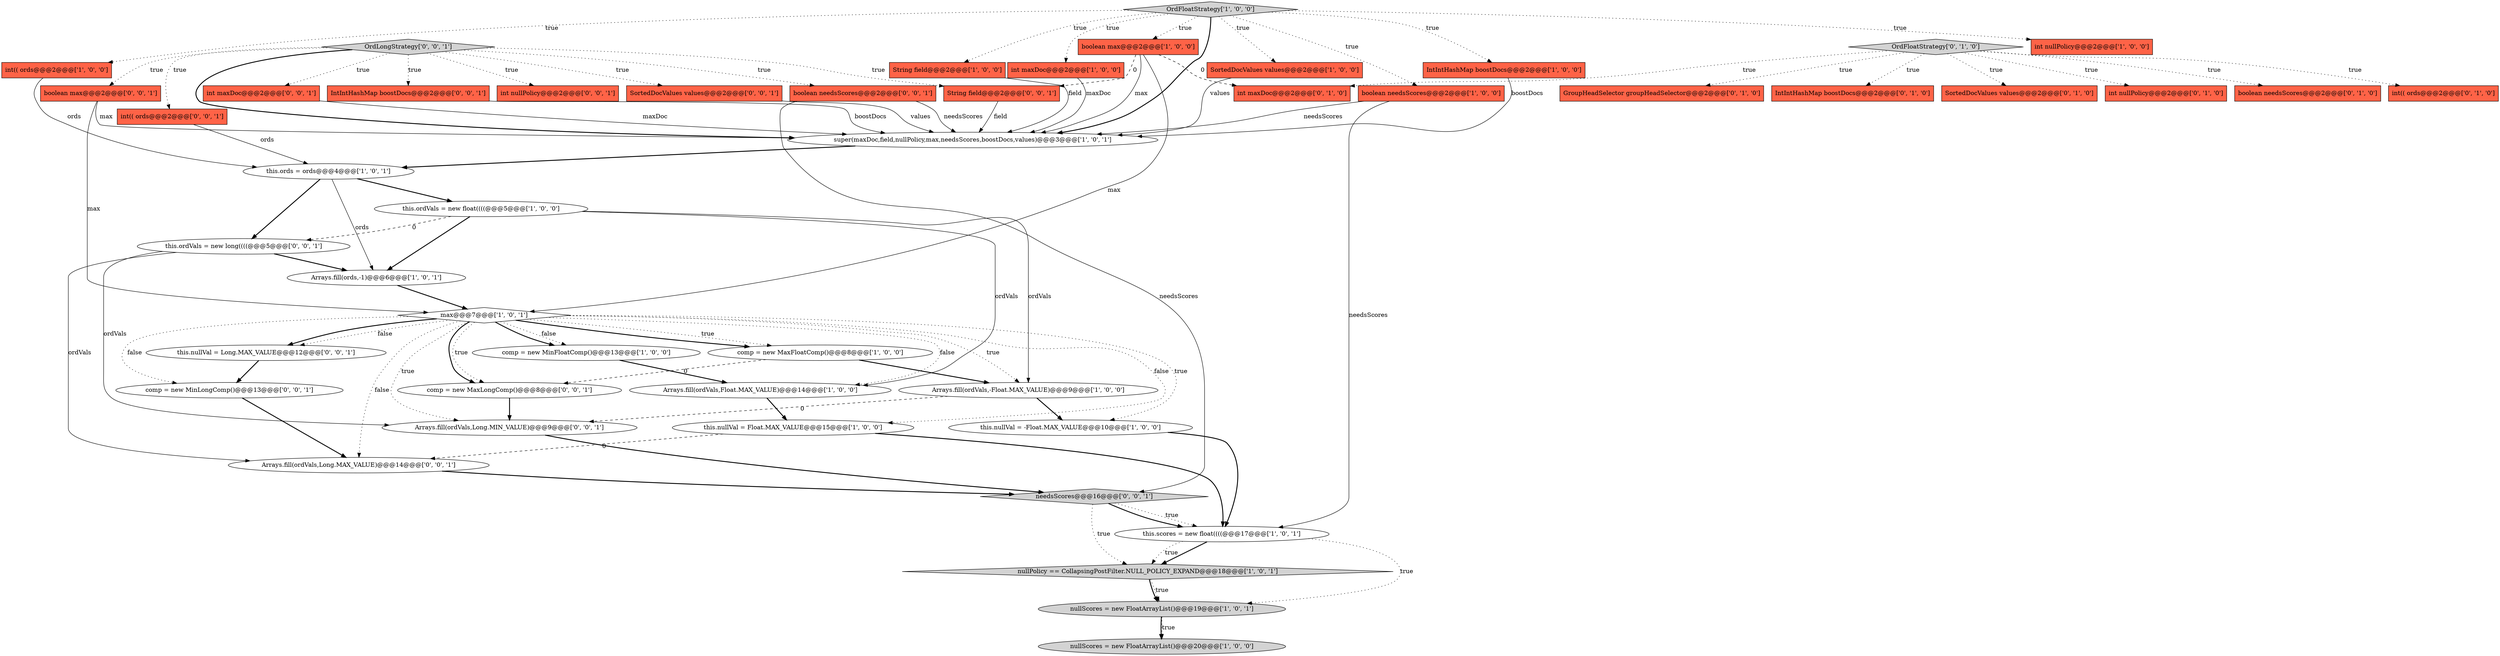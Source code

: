 digraph {
33 [style = filled, label = "Arrays.fill(ordVals,Long.MIN_VALUE)@@@9@@@['0', '0', '1']", fillcolor = white, shape = ellipse image = "AAA0AAABBB3BBB"];
41 [style = filled, label = "int nullPolicy@@@2@@@['0', '0', '1']", fillcolor = tomato, shape = box image = "AAA0AAABBB3BBB"];
24 [style = filled, label = "IntIntHashMap boostDocs@@@2@@@['0', '1', '0']", fillcolor = tomato, shape = box image = "AAA0AAABBB2BBB"];
20 [style = filled, label = "this.nullVal = Float.MAX_VALUE@@@15@@@['1', '0', '0']", fillcolor = white, shape = ellipse image = "AAA0AAABBB1BBB"];
12 [style = filled, label = "int(( ords@@@2@@@['1', '0', '0']", fillcolor = tomato, shape = box image = "AAA0AAABBB1BBB"];
29 [style = filled, label = "SortedDocValues values@@@2@@@['0', '1', '0']", fillcolor = tomato, shape = box image = "AAA0AAABBB2BBB"];
32 [style = filled, label = "comp = new MaxLongComp()@@@8@@@['0', '0', '1']", fillcolor = white, shape = ellipse image = "AAA0AAABBB3BBB"];
27 [style = filled, label = "int nullPolicy@@@2@@@['0', '1', '0']", fillcolor = tomato, shape = box image = "AAA0AAABBB2BBB"];
44 [style = filled, label = "int maxDoc@@@2@@@['0', '0', '1']", fillcolor = tomato, shape = box image = "AAA0AAABBB3BBB"];
6 [style = filled, label = "max@@@7@@@['1', '0', '1']", fillcolor = white, shape = diamond image = "AAA0AAABBB1BBB"];
37 [style = filled, label = "IntIntHashMap boostDocs@@@2@@@['0', '0', '1']", fillcolor = tomato, shape = box image = "AAA0AAABBB3BBB"];
2 [style = filled, label = "Arrays.fill(ordVals,-Float.MAX_VALUE)@@@9@@@['1', '0', '0']", fillcolor = white, shape = ellipse image = "AAA0AAABBB1BBB"];
42 [style = filled, label = "boolean needsScores@@@2@@@['0', '0', '1']", fillcolor = tomato, shape = box image = "AAA0AAABBB3BBB"];
47 [style = filled, label = "this.ordVals = new long((((@@@5@@@['0', '0', '1']", fillcolor = white, shape = ellipse image = "AAA0AAABBB3BBB"];
4 [style = filled, label = "IntIntHashMap boostDocs@@@2@@@['1', '0', '0']", fillcolor = tomato, shape = box image = "AAA0AAABBB1BBB"];
34 [style = filled, label = "boolean max@@@2@@@['0', '0', '1']", fillcolor = tomato, shape = box image = "AAA0AAABBB3BBB"];
1 [style = filled, label = "String field@@@2@@@['1', '0', '0']", fillcolor = tomato, shape = box image = "AAA0AAABBB1BBB"];
7 [style = filled, label = "super(maxDoc,field,nullPolicy,max,needsScores,boostDocs,values)@@@3@@@['1', '0', '1']", fillcolor = white, shape = ellipse image = "AAA0AAABBB1BBB"];
30 [style = filled, label = "boolean needsScores@@@2@@@['0', '1', '0']", fillcolor = tomato, shape = box image = "AAA0AAABBB2BBB"];
26 [style = filled, label = "int(( ords@@@2@@@['0', '1', '0']", fillcolor = tomato, shape = box image = "AAA0AAABBB2BBB"];
36 [style = filled, label = "Arrays.fill(ordVals,Long.MAX_VALUE)@@@14@@@['0', '0', '1']", fillcolor = white, shape = ellipse image = "AAA0AAABBB3BBB"];
11 [style = filled, label = "SortedDocValues values@@@2@@@['1', '0', '0']", fillcolor = tomato, shape = box image = "AAA0AAABBB1BBB"];
25 [style = filled, label = "OrdFloatStrategy['0', '1', '0']", fillcolor = lightgray, shape = diamond image = "AAA0AAABBB2BBB"];
19 [style = filled, label = "nullPolicy == CollapsingPostFilter.NULL_POLICY_EXPAND@@@18@@@['1', '0', '1']", fillcolor = lightgray, shape = diamond image = "AAA0AAABBB1BBB"];
39 [style = filled, label = "this.nullVal = Long.MAX_VALUE@@@12@@@['0', '0', '1']", fillcolor = white, shape = ellipse image = "AAA0AAABBB3BBB"];
18 [style = filled, label = "this.ords = ords@@@4@@@['1', '0', '1']", fillcolor = white, shape = ellipse image = "AAA0AAABBB1BBB"];
3 [style = filled, label = "this.scores = new float((((@@@17@@@['1', '0', '1']", fillcolor = white, shape = ellipse image = "AAA0AAABBB1BBB"];
35 [style = filled, label = "SortedDocValues values@@@2@@@['0', '0', '1']", fillcolor = tomato, shape = box image = "AAA0AAABBB3BBB"];
46 [style = filled, label = "String field@@@2@@@['0', '0', '1']", fillcolor = tomato, shape = box image = "AAA0AAABBB3BBB"];
31 [style = filled, label = "int maxDoc@@@2@@@['0', '1', '0']", fillcolor = tomato, shape = box image = "AAA1AAABBB2BBB"];
17 [style = filled, label = "nullScores = new FloatArrayList()@@@19@@@['1', '0', '1']", fillcolor = lightgray, shape = ellipse image = "AAA0AAABBB1BBB"];
40 [style = filled, label = "comp = new MinLongComp()@@@13@@@['0', '0', '1']", fillcolor = white, shape = ellipse image = "AAA0AAABBB3BBB"];
28 [style = filled, label = "GroupHeadSelector groupHeadSelector@@@2@@@['0', '1', '0']", fillcolor = tomato, shape = box image = "AAA0AAABBB2BBB"];
9 [style = filled, label = "comp = new MinFloatComp()@@@13@@@['1', '0', '0']", fillcolor = white, shape = ellipse image = "AAA0AAABBB1BBB"];
13 [style = filled, label = "comp = new MaxFloatComp()@@@8@@@['1', '0', '0']", fillcolor = white, shape = ellipse image = "AAA0AAABBB1BBB"];
8 [style = filled, label = "boolean needsScores@@@2@@@['1', '0', '0']", fillcolor = tomato, shape = box image = "AAA0AAABBB1BBB"];
43 [style = filled, label = "int(( ords@@@2@@@['0', '0', '1']", fillcolor = tomato, shape = box image = "AAA0AAABBB3BBB"];
15 [style = filled, label = "Arrays.fill(ords,-1)@@@6@@@['1', '0', '1']", fillcolor = white, shape = ellipse image = "AAA0AAABBB1BBB"];
5 [style = filled, label = "int nullPolicy@@@2@@@['1', '0', '0']", fillcolor = tomato, shape = box image = "AAA0AAABBB1BBB"];
0 [style = filled, label = "int maxDoc@@@2@@@['1', '0', '0']", fillcolor = tomato, shape = box image = "AAA0AAABBB1BBB"];
22 [style = filled, label = "OrdFloatStrategy['1', '0', '0']", fillcolor = lightgray, shape = diamond image = "AAA0AAABBB1BBB"];
45 [style = filled, label = "needsScores@@@16@@@['0', '0', '1']", fillcolor = lightgray, shape = diamond image = "AAA0AAABBB3BBB"];
14 [style = filled, label = "this.nullVal = -Float.MAX_VALUE@@@10@@@['1', '0', '0']", fillcolor = white, shape = ellipse image = "AAA0AAABBB1BBB"];
21 [style = filled, label = "Arrays.fill(ordVals,Float.MAX_VALUE)@@@14@@@['1', '0', '0']", fillcolor = white, shape = ellipse image = "AAA0AAABBB1BBB"];
16 [style = filled, label = "boolean max@@@2@@@['1', '0', '0']", fillcolor = tomato, shape = box image = "AAA1AAABBB1BBB"];
10 [style = filled, label = "nullScores = new FloatArrayList()@@@20@@@['1', '0', '0']", fillcolor = lightgray, shape = ellipse image = "AAA0AAABBB1BBB"];
38 [style = filled, label = "OrdLongStrategy['0', '0', '1']", fillcolor = lightgray, shape = diamond image = "AAA0AAABBB3BBB"];
23 [style = filled, label = "this.ordVals = new float((((@@@5@@@['1', '0', '0']", fillcolor = white, shape = ellipse image = "AAA0AAABBB1BBB"];
14->3 [style = bold, label=""];
4->7 [style = solid, label="boostDocs"];
16->31 [style = dashed, label="0"];
38->34 [style = dotted, label="true"];
38->41 [style = dotted, label="true"];
6->40 [style = dotted, label="false"];
6->21 [style = dotted, label="false"];
6->32 [style = dotted, label="true"];
25->28 [style = dotted, label="true"];
47->33 [style = solid, label="ordVals"];
25->29 [style = dotted, label="true"];
11->7 [style = solid, label="values"];
44->7 [style = solid, label="maxDoc"];
3->19 [style = bold, label=""];
38->7 [style = bold, label=""];
22->16 [style = dotted, label="true"];
2->14 [style = bold, label=""];
9->21 [style = bold, label=""];
43->18 [style = solid, label="ords"];
33->45 [style = bold, label=""];
6->32 [style = bold, label=""];
38->46 [style = dotted, label="true"];
45->3 [style = dotted, label="true"];
6->20 [style = dotted, label="false"];
42->45 [style = solid, label="needsScores"];
19->17 [style = dotted, label="true"];
22->0 [style = dotted, label="true"];
6->13 [style = dotted, label="true"];
42->7 [style = solid, label="needsScores"];
20->3 [style = bold, label=""];
22->7 [style = bold, label=""];
13->32 [style = dashed, label="0"];
16->6 [style = solid, label="max"];
6->14 [style = dotted, label="true"];
16->7 [style = solid, label="max"];
18->15 [style = solid, label="ords"];
47->36 [style = solid, label="ordVals"];
3->17 [style = dotted, label="true"];
2->33 [style = dashed, label="0"];
6->33 [style = dotted, label="true"];
22->4 [style = dotted, label="true"];
6->39 [style = bold, label=""];
25->26 [style = dotted, label="true"];
1->7 [style = solid, label="field"];
38->42 [style = dotted, label="true"];
38->37 [style = dotted, label="true"];
17->10 [style = bold, label=""];
18->23 [style = bold, label=""];
18->47 [style = bold, label=""];
25->31 [style = dotted, label="true"];
35->7 [style = solid, label="values"];
34->7 [style = solid, label="max"];
23->2 [style = solid, label="ordVals"];
23->15 [style = bold, label=""];
25->24 [style = dotted, label="true"];
38->44 [style = dotted, label="true"];
19->17 [style = bold, label=""];
6->36 [style = dotted, label="false"];
32->33 [style = bold, label=""];
22->5 [style = dotted, label="true"];
8->3 [style = solid, label="needsScores"];
8->7 [style = solid, label="needsScores"];
22->1 [style = dotted, label="true"];
6->2 [style = dotted, label="true"];
40->36 [style = bold, label=""];
39->40 [style = bold, label=""];
6->13 [style = bold, label=""];
45->19 [style = dotted, label="true"];
7->18 [style = bold, label=""];
12->18 [style = solid, label="ords"];
0->7 [style = solid, label="maxDoc"];
13->2 [style = bold, label=""];
47->15 [style = bold, label=""];
45->3 [style = bold, label=""];
6->9 [style = dotted, label="false"];
37->7 [style = solid, label="boostDocs"];
22->11 [style = dotted, label="true"];
15->6 [style = bold, label=""];
6->39 [style = dotted, label="false"];
22->12 [style = dotted, label="true"];
16->46 [style = dashed, label="0"];
23->21 [style = solid, label="ordVals"];
17->10 [style = dotted, label="true"];
3->19 [style = dotted, label="true"];
22->8 [style = dotted, label="true"];
23->47 [style = dashed, label="0"];
21->20 [style = bold, label=""];
34->6 [style = solid, label="max"];
46->7 [style = solid, label="field"];
38->43 [style = dotted, label="true"];
20->36 [style = dashed, label="0"];
38->35 [style = dotted, label="true"];
36->45 [style = bold, label=""];
6->9 [style = bold, label=""];
25->27 [style = dotted, label="true"];
25->30 [style = dotted, label="true"];
}
